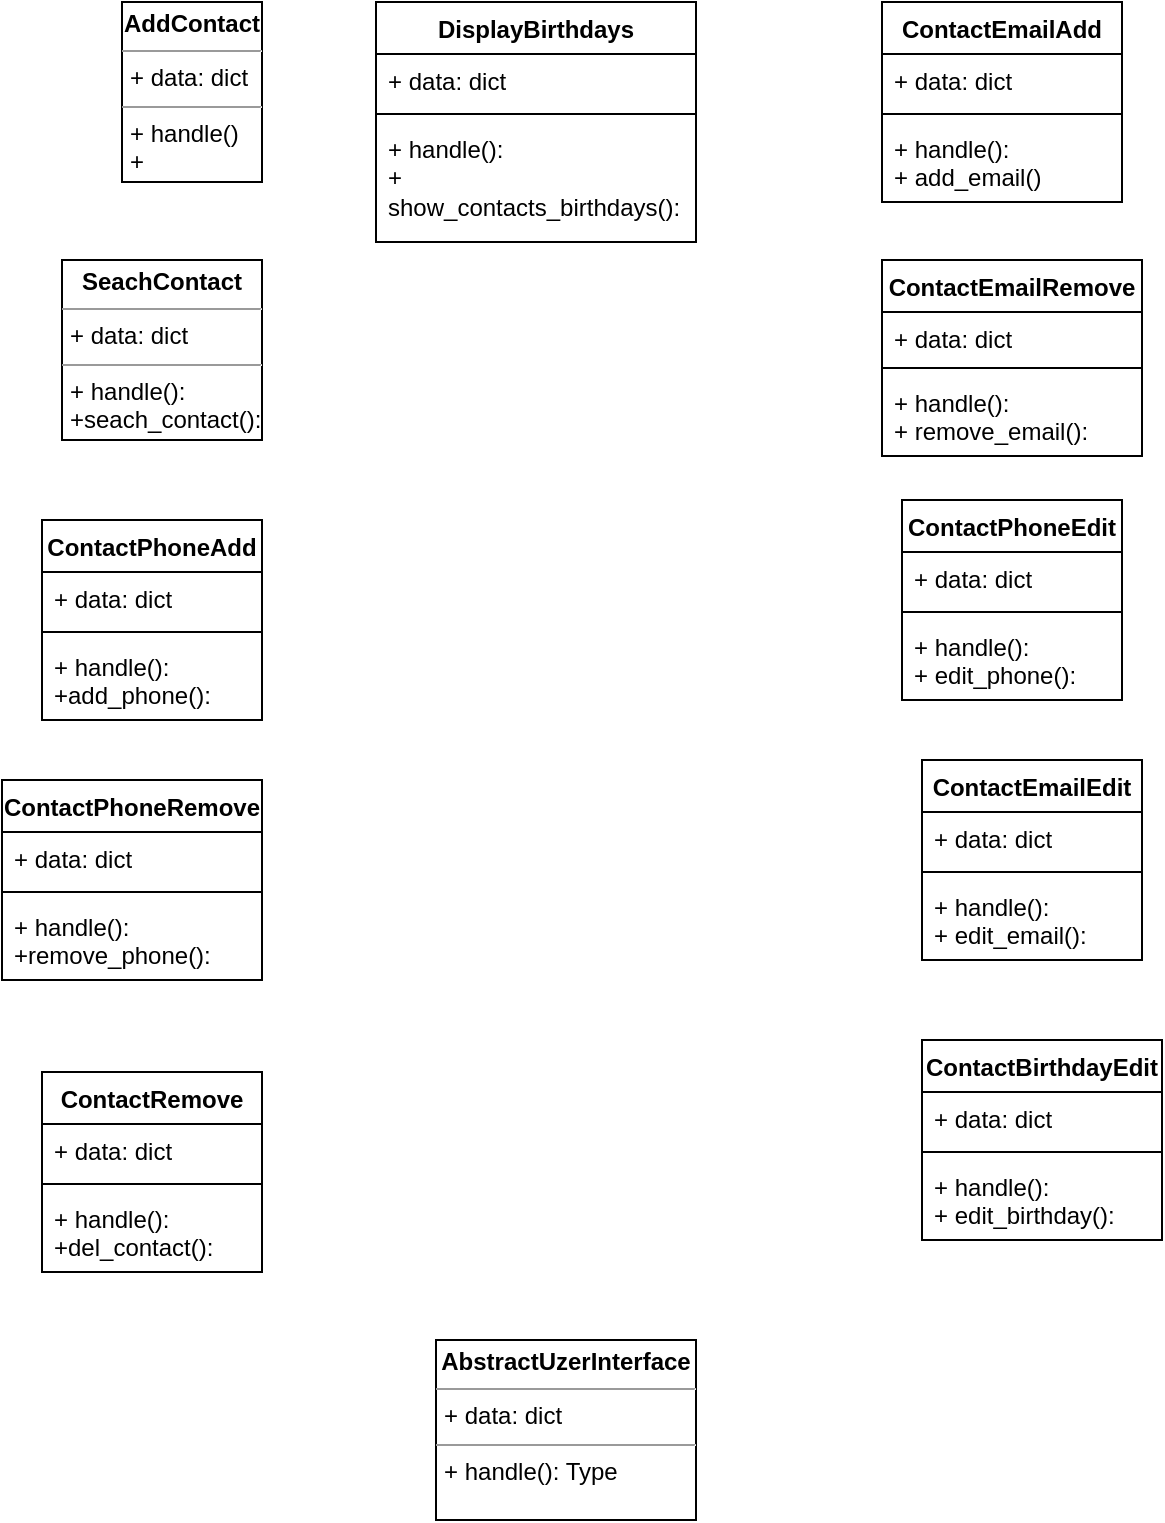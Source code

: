 <mxfile version="22.1.15" type="github">
  <diagram name="Страница — 1" id="X3VeIbHIuKRe2wRQN4YN">
    <mxGraphModel dx="2466" dy="2070" grid="1" gridSize="10" guides="1" tooltips="1" connect="1" arrows="1" fold="1" page="1" pageScale="1" pageWidth="827" pageHeight="1169" math="0" shadow="0">
      <root>
        <mxCell id="0" />
        <mxCell id="1" parent="0" />
        <mxCell id="vEcBCyA1Z6OK_AUJhYpu-7" value="&lt;p style=&quot;margin:0px;margin-top:4px;text-align:center;&quot;&gt;&lt;b&gt;AbstractUzerInterface&lt;/b&gt;&lt;/p&gt;&lt;hr size=&quot;1&quot;&gt;&lt;p style=&quot;margin:0px;margin-left:4px;&quot;&gt;+ data: dict&lt;/p&gt;&lt;hr size=&quot;1&quot;&gt;&lt;p style=&quot;margin:0px;margin-left:4px;&quot;&gt;+ handle(): Type&lt;/p&gt;" style="verticalAlign=top;align=left;overflow=fill;fontSize=12;fontFamily=Helvetica;html=1;whiteSpace=wrap;" vertex="1" parent="1">
          <mxGeometry x="-383" y="-500" width="130" height="90" as="geometry" />
        </mxCell>
        <mxCell id="vEcBCyA1Z6OK_AUJhYpu-8" value="&lt;p style=&quot;margin:0px;margin-top:4px;text-align:center;&quot;&gt;&lt;b&gt;AddContact&lt;/b&gt;&lt;/p&gt;&lt;hr size=&quot;1&quot;&gt;&lt;p style=&quot;margin:0px;margin-left:4px;&quot;&gt;+ data: dict&lt;/p&gt;&lt;hr size=&quot;1&quot;&gt;&lt;p style=&quot;margin:0px;margin-left:4px;&quot;&gt;+ handle()&lt;/p&gt;&lt;p style=&quot;margin:0px;margin-left:4px;&quot;&gt;+ add_contact()&lt;/p&gt;" style="verticalAlign=top;align=left;overflow=fill;fontSize=12;fontFamily=Helvetica;html=1;whiteSpace=wrap;" vertex="1" parent="1">
          <mxGeometry x="-540" y="-1169" width="70" height="90" as="geometry" />
        </mxCell>
        <mxCell id="vEcBCyA1Z6OK_AUJhYpu-9" value="&lt;p style=&quot;margin:0px;margin-top:4px;text-align:center;&quot;&gt;&lt;b&gt;SeachContact&lt;/b&gt;&lt;/p&gt;&lt;hr size=&quot;1&quot;&gt;&lt;p style=&quot;margin:0px;margin-left:4px;&quot;&gt;+ data: dict&lt;/p&gt;&lt;hr size=&quot;1&quot;&gt;&lt;p style=&quot;margin:0px;margin-left:4px;&quot;&gt;+ handle():&lt;/p&gt;&lt;p style=&quot;margin:0px;margin-left:4px;&quot;&gt;+seach_contact():&lt;/p&gt;" style="verticalAlign=top;align=left;overflow=fill;fontSize=12;fontFamily=Helvetica;html=1;whiteSpace=wrap;" vertex="1" parent="1">
          <mxGeometry x="-570" y="-1040" width="100" height="90" as="geometry" />
        </mxCell>
        <mxCell id="vEcBCyA1Z6OK_AUJhYpu-10" value="ContactPhoneAdd" style="swimlane;fontStyle=1;align=center;verticalAlign=top;childLayout=stackLayout;horizontal=1;startSize=26;horizontalStack=0;resizeParent=1;resizeParentMax=0;resizeLast=0;collapsible=1;marginBottom=0;whiteSpace=wrap;html=1;" vertex="1" parent="1">
          <mxGeometry x="-580" y="-910" width="110" height="100" as="geometry">
            <mxRectangle y="-790" width="150" height="30" as="alternateBounds" />
          </mxGeometry>
        </mxCell>
        <mxCell id="vEcBCyA1Z6OK_AUJhYpu-11" value="+ data: dict" style="text;strokeColor=none;fillColor=none;align=left;verticalAlign=top;spacingLeft=4;spacingRight=4;overflow=hidden;rotatable=0;points=[[0,0.5],[1,0.5]];portConstraint=eastwest;whiteSpace=wrap;html=1;" vertex="1" parent="vEcBCyA1Z6OK_AUJhYpu-10">
          <mxGeometry y="26" width="110" height="26" as="geometry" />
        </mxCell>
        <mxCell id="vEcBCyA1Z6OK_AUJhYpu-12" value="" style="line;strokeWidth=1;fillColor=none;align=left;verticalAlign=middle;spacingTop=-1;spacingLeft=3;spacingRight=3;rotatable=0;labelPosition=right;points=[];portConstraint=eastwest;strokeColor=inherit;" vertex="1" parent="vEcBCyA1Z6OK_AUJhYpu-10">
          <mxGeometry y="52" width="110" height="8" as="geometry" />
        </mxCell>
        <mxCell id="vEcBCyA1Z6OK_AUJhYpu-13" value="+ handle():&amp;nbsp;&lt;br&gt;+add_phone():" style="text;strokeColor=none;fillColor=none;align=left;verticalAlign=top;spacingLeft=4;spacingRight=4;overflow=hidden;rotatable=0;points=[[0,0.5],[1,0.5]];portConstraint=eastwest;whiteSpace=wrap;html=1;" vertex="1" parent="vEcBCyA1Z6OK_AUJhYpu-10">
          <mxGeometry y="60" width="110" height="40" as="geometry" />
        </mxCell>
        <mxCell id="vEcBCyA1Z6OK_AUJhYpu-14" value="ContactPhoneRemove" style="swimlane;fontStyle=1;align=center;verticalAlign=top;childLayout=stackLayout;horizontal=1;startSize=26;horizontalStack=0;resizeParent=1;resizeParentMax=0;resizeLast=0;collapsible=1;marginBottom=0;whiteSpace=wrap;html=1;" vertex="1" parent="1">
          <mxGeometry x="-600" y="-780" width="130" height="100" as="geometry" />
        </mxCell>
        <mxCell id="vEcBCyA1Z6OK_AUJhYpu-15" value="+ data: dict" style="text;strokeColor=none;fillColor=none;align=left;verticalAlign=top;spacingLeft=4;spacingRight=4;overflow=hidden;rotatable=0;points=[[0,0.5],[1,0.5]];portConstraint=eastwest;whiteSpace=wrap;html=1;" vertex="1" parent="vEcBCyA1Z6OK_AUJhYpu-14">
          <mxGeometry y="26" width="130" height="26" as="geometry" />
        </mxCell>
        <mxCell id="vEcBCyA1Z6OK_AUJhYpu-16" value="" style="line;strokeWidth=1;fillColor=none;align=left;verticalAlign=middle;spacingTop=-1;spacingLeft=3;spacingRight=3;rotatable=0;labelPosition=right;points=[];portConstraint=eastwest;strokeColor=inherit;" vertex="1" parent="vEcBCyA1Z6OK_AUJhYpu-14">
          <mxGeometry y="52" width="130" height="8" as="geometry" />
        </mxCell>
        <mxCell id="vEcBCyA1Z6OK_AUJhYpu-17" value="+ handle():&lt;br&gt;+remove_phone():" style="text;strokeColor=none;fillColor=none;align=left;verticalAlign=top;spacingLeft=4;spacingRight=4;overflow=hidden;rotatable=0;points=[[0,0.5],[1,0.5]];portConstraint=eastwest;whiteSpace=wrap;html=1;" vertex="1" parent="vEcBCyA1Z6OK_AUJhYpu-14">
          <mxGeometry y="60" width="130" height="40" as="geometry" />
        </mxCell>
        <mxCell id="vEcBCyA1Z6OK_AUJhYpu-18" value="ContactEmailAdd" style="swimlane;fontStyle=1;align=center;verticalAlign=top;childLayout=stackLayout;horizontal=1;startSize=26;horizontalStack=0;resizeParent=1;resizeParentMax=0;resizeLast=0;collapsible=1;marginBottom=0;whiteSpace=wrap;html=1;" vertex="1" parent="1">
          <mxGeometry x="-160" y="-1169" width="120" height="100" as="geometry" />
        </mxCell>
        <mxCell id="vEcBCyA1Z6OK_AUJhYpu-19" value="+ data: dict" style="text;strokeColor=none;fillColor=none;align=left;verticalAlign=top;spacingLeft=4;spacingRight=4;overflow=hidden;rotatable=0;points=[[0,0.5],[1,0.5]];portConstraint=eastwest;whiteSpace=wrap;html=1;" vertex="1" parent="vEcBCyA1Z6OK_AUJhYpu-18">
          <mxGeometry y="26" width="120" height="26" as="geometry" />
        </mxCell>
        <mxCell id="vEcBCyA1Z6OK_AUJhYpu-20" value="" style="line;strokeWidth=1;fillColor=none;align=left;verticalAlign=middle;spacingTop=-1;spacingLeft=3;spacingRight=3;rotatable=0;labelPosition=right;points=[];portConstraint=eastwest;strokeColor=inherit;" vertex="1" parent="vEcBCyA1Z6OK_AUJhYpu-18">
          <mxGeometry y="52" width="120" height="8" as="geometry" />
        </mxCell>
        <mxCell id="vEcBCyA1Z6OK_AUJhYpu-21" value="+ handle():&lt;br&gt;+ add_email()" style="text;strokeColor=none;fillColor=none;align=left;verticalAlign=top;spacingLeft=4;spacingRight=4;overflow=hidden;rotatable=0;points=[[0,0.5],[1,0.5]];portConstraint=eastwest;whiteSpace=wrap;html=1;" vertex="1" parent="vEcBCyA1Z6OK_AUJhYpu-18">
          <mxGeometry y="60" width="120" height="40" as="geometry" />
        </mxCell>
        <mxCell id="vEcBCyA1Z6OK_AUJhYpu-22" value="ContactEmailRemove" style="swimlane;fontStyle=1;align=center;verticalAlign=top;childLayout=stackLayout;horizontal=1;startSize=26;horizontalStack=0;resizeParent=1;resizeParentMax=0;resizeLast=0;collapsible=1;marginBottom=0;whiteSpace=wrap;html=1;" vertex="1" parent="1">
          <mxGeometry x="-160" y="-1040" width="130" height="98" as="geometry">
            <mxRectangle y="-330" width="160" height="30" as="alternateBounds" />
          </mxGeometry>
        </mxCell>
        <mxCell id="vEcBCyA1Z6OK_AUJhYpu-23" value="+ data: dict" style="text;strokeColor=none;fillColor=none;align=left;verticalAlign=top;spacingLeft=4;spacingRight=4;overflow=hidden;rotatable=0;points=[[0,0.5],[1,0.5]];portConstraint=eastwest;whiteSpace=wrap;html=1;" vertex="1" parent="vEcBCyA1Z6OK_AUJhYpu-22">
          <mxGeometry y="26" width="130" height="24" as="geometry" />
        </mxCell>
        <mxCell id="vEcBCyA1Z6OK_AUJhYpu-24" value="" style="line;strokeWidth=1;fillColor=none;align=left;verticalAlign=middle;spacingTop=-1;spacingLeft=3;spacingRight=3;rotatable=0;labelPosition=right;points=[];portConstraint=eastwest;strokeColor=inherit;" vertex="1" parent="vEcBCyA1Z6OK_AUJhYpu-22">
          <mxGeometry y="50" width="130" height="8" as="geometry" />
        </mxCell>
        <mxCell id="vEcBCyA1Z6OK_AUJhYpu-25" value="+ handle():&lt;br&gt;+ remove_email():" style="text;strokeColor=none;fillColor=none;align=left;verticalAlign=top;spacingLeft=4;spacingRight=4;overflow=hidden;rotatable=0;points=[[0,0.5],[1,0.5]];portConstraint=eastwest;whiteSpace=wrap;html=1;" vertex="1" parent="vEcBCyA1Z6OK_AUJhYpu-22">
          <mxGeometry y="58" width="130" height="40" as="geometry" />
        </mxCell>
        <mxCell id="vEcBCyA1Z6OK_AUJhYpu-26" value="ContactPhoneEdit" style="swimlane;fontStyle=1;align=center;verticalAlign=top;childLayout=stackLayout;horizontal=1;startSize=26;horizontalStack=0;resizeParent=1;resizeParentMax=0;resizeLast=0;collapsible=1;marginBottom=0;whiteSpace=wrap;html=1;" vertex="1" parent="1">
          <mxGeometry x="-150" y="-920" width="110" height="100" as="geometry" />
        </mxCell>
        <mxCell id="vEcBCyA1Z6OK_AUJhYpu-27" value="+ data: dict" style="text;strokeColor=none;fillColor=none;align=left;verticalAlign=top;spacingLeft=4;spacingRight=4;overflow=hidden;rotatable=0;points=[[0,0.5],[1,0.5]];portConstraint=eastwest;whiteSpace=wrap;html=1;" vertex="1" parent="vEcBCyA1Z6OK_AUJhYpu-26">
          <mxGeometry y="26" width="110" height="26" as="geometry" />
        </mxCell>
        <mxCell id="vEcBCyA1Z6OK_AUJhYpu-28" value="" style="line;strokeWidth=1;fillColor=none;align=left;verticalAlign=middle;spacingTop=-1;spacingLeft=3;spacingRight=3;rotatable=0;labelPosition=right;points=[];portConstraint=eastwest;strokeColor=inherit;" vertex="1" parent="vEcBCyA1Z6OK_AUJhYpu-26">
          <mxGeometry y="52" width="110" height="8" as="geometry" />
        </mxCell>
        <mxCell id="vEcBCyA1Z6OK_AUJhYpu-29" value="+ handle():&lt;br&gt;+ edit_phone():" style="text;strokeColor=none;fillColor=none;align=left;verticalAlign=top;spacingLeft=4;spacingRight=4;overflow=hidden;rotatable=0;points=[[0,0.5],[1,0.5]];portConstraint=eastwest;whiteSpace=wrap;html=1;" vertex="1" parent="vEcBCyA1Z6OK_AUJhYpu-26">
          <mxGeometry y="60" width="110" height="40" as="geometry" />
        </mxCell>
        <mxCell id="vEcBCyA1Z6OK_AUJhYpu-30" value="ContactEmailEdit" style="swimlane;fontStyle=1;align=center;verticalAlign=top;childLayout=stackLayout;horizontal=1;startSize=26;horizontalStack=0;resizeParent=1;resizeParentMax=0;resizeLast=0;collapsible=1;marginBottom=0;whiteSpace=wrap;html=1;" vertex="1" parent="1">
          <mxGeometry x="-140" y="-790" width="110" height="100" as="geometry" />
        </mxCell>
        <mxCell id="vEcBCyA1Z6OK_AUJhYpu-31" value="+ data: dict" style="text;strokeColor=none;fillColor=none;align=left;verticalAlign=top;spacingLeft=4;spacingRight=4;overflow=hidden;rotatable=0;points=[[0,0.5],[1,0.5]];portConstraint=eastwest;whiteSpace=wrap;html=1;" vertex="1" parent="vEcBCyA1Z6OK_AUJhYpu-30">
          <mxGeometry y="26" width="110" height="26" as="geometry" />
        </mxCell>
        <mxCell id="vEcBCyA1Z6OK_AUJhYpu-32" value="" style="line;strokeWidth=1;fillColor=none;align=left;verticalAlign=middle;spacingTop=-1;spacingLeft=3;spacingRight=3;rotatable=0;labelPosition=right;points=[];portConstraint=eastwest;strokeColor=inherit;" vertex="1" parent="vEcBCyA1Z6OK_AUJhYpu-30">
          <mxGeometry y="52" width="110" height="8" as="geometry" />
        </mxCell>
        <mxCell id="vEcBCyA1Z6OK_AUJhYpu-33" value="+ handle():&lt;br&gt;+ edit_email():" style="text;strokeColor=none;fillColor=none;align=left;verticalAlign=top;spacingLeft=4;spacingRight=4;overflow=hidden;rotatable=0;points=[[0,0.5],[1,0.5]];portConstraint=eastwest;whiteSpace=wrap;html=1;" vertex="1" parent="vEcBCyA1Z6OK_AUJhYpu-30">
          <mxGeometry y="60" width="110" height="40" as="geometry" />
        </mxCell>
        <mxCell id="vEcBCyA1Z6OK_AUJhYpu-34" value="ContactBirthdayEdit" style="swimlane;fontStyle=1;align=center;verticalAlign=top;childLayout=stackLayout;horizontal=1;startSize=26;horizontalStack=0;resizeParent=1;resizeParentMax=0;resizeLast=0;collapsible=1;marginBottom=0;whiteSpace=wrap;html=1;" vertex="1" parent="1">
          <mxGeometry x="-140" y="-650" width="120" height="100" as="geometry" />
        </mxCell>
        <mxCell id="vEcBCyA1Z6OK_AUJhYpu-35" value="+ data: dict" style="text;strokeColor=none;fillColor=none;align=left;verticalAlign=top;spacingLeft=4;spacingRight=4;overflow=hidden;rotatable=0;points=[[0,0.5],[1,0.5]];portConstraint=eastwest;whiteSpace=wrap;html=1;" vertex="1" parent="vEcBCyA1Z6OK_AUJhYpu-34">
          <mxGeometry y="26" width="120" height="26" as="geometry" />
        </mxCell>
        <mxCell id="vEcBCyA1Z6OK_AUJhYpu-36" value="" style="line;strokeWidth=1;fillColor=none;align=left;verticalAlign=middle;spacingTop=-1;spacingLeft=3;spacingRight=3;rotatable=0;labelPosition=right;points=[];portConstraint=eastwest;strokeColor=inherit;" vertex="1" parent="vEcBCyA1Z6OK_AUJhYpu-34">
          <mxGeometry y="52" width="120" height="8" as="geometry" />
        </mxCell>
        <mxCell id="vEcBCyA1Z6OK_AUJhYpu-37" value="+ handle():&lt;br&gt;+ edit_birthday():" style="text;strokeColor=none;fillColor=none;align=left;verticalAlign=top;spacingLeft=4;spacingRight=4;overflow=hidden;rotatable=0;points=[[0,0.5],[1,0.5]];portConstraint=eastwest;whiteSpace=wrap;html=1;" vertex="1" parent="vEcBCyA1Z6OK_AUJhYpu-34">
          <mxGeometry y="60" width="120" height="40" as="geometry" />
        </mxCell>
        <mxCell id="vEcBCyA1Z6OK_AUJhYpu-38" value="ContactRemove" style="swimlane;fontStyle=1;align=center;verticalAlign=top;childLayout=stackLayout;horizontal=1;startSize=26;horizontalStack=0;resizeParent=1;resizeParentMax=0;resizeLast=0;collapsible=1;marginBottom=0;whiteSpace=wrap;html=1;" vertex="1" parent="1">
          <mxGeometry x="-580" y="-634" width="110" height="100" as="geometry" />
        </mxCell>
        <mxCell id="vEcBCyA1Z6OK_AUJhYpu-39" value="+ data: dict" style="text;strokeColor=none;fillColor=none;align=left;verticalAlign=top;spacingLeft=4;spacingRight=4;overflow=hidden;rotatable=0;points=[[0,0.5],[1,0.5]];portConstraint=eastwest;whiteSpace=wrap;html=1;" vertex="1" parent="vEcBCyA1Z6OK_AUJhYpu-38">
          <mxGeometry y="26" width="110" height="26" as="geometry" />
        </mxCell>
        <mxCell id="vEcBCyA1Z6OK_AUJhYpu-40" value="" style="line;strokeWidth=1;fillColor=none;align=left;verticalAlign=middle;spacingTop=-1;spacingLeft=3;spacingRight=3;rotatable=0;labelPosition=right;points=[];portConstraint=eastwest;strokeColor=inherit;" vertex="1" parent="vEcBCyA1Z6OK_AUJhYpu-38">
          <mxGeometry y="52" width="110" height="8" as="geometry" />
        </mxCell>
        <mxCell id="vEcBCyA1Z6OK_AUJhYpu-41" value="+ handle():&lt;br&gt;+del_contact():" style="text;strokeColor=none;fillColor=none;align=left;verticalAlign=top;spacingLeft=4;spacingRight=4;overflow=hidden;rotatable=0;points=[[0,0.5],[1,0.5]];portConstraint=eastwest;whiteSpace=wrap;html=1;" vertex="1" parent="vEcBCyA1Z6OK_AUJhYpu-38">
          <mxGeometry y="60" width="110" height="40" as="geometry" />
        </mxCell>
        <mxCell id="vEcBCyA1Z6OK_AUJhYpu-42" value="DisplayBirthdays" style="swimlane;fontStyle=1;align=center;verticalAlign=top;childLayout=stackLayout;horizontal=1;startSize=26;horizontalStack=0;resizeParent=1;resizeParentMax=0;resizeLast=0;collapsible=1;marginBottom=0;whiteSpace=wrap;html=1;" vertex="1" parent="1">
          <mxGeometry x="-413" y="-1169" width="160" height="120" as="geometry" />
        </mxCell>
        <mxCell id="vEcBCyA1Z6OK_AUJhYpu-43" value="+ data: dict" style="text;strokeColor=none;fillColor=none;align=left;verticalAlign=top;spacingLeft=4;spacingRight=4;overflow=hidden;rotatable=0;points=[[0,0.5],[1,0.5]];portConstraint=eastwest;whiteSpace=wrap;html=1;" vertex="1" parent="vEcBCyA1Z6OK_AUJhYpu-42">
          <mxGeometry y="26" width="160" height="26" as="geometry" />
        </mxCell>
        <mxCell id="vEcBCyA1Z6OK_AUJhYpu-44" value="" style="line;strokeWidth=1;fillColor=none;align=left;verticalAlign=middle;spacingTop=-1;spacingLeft=3;spacingRight=3;rotatable=0;labelPosition=right;points=[];portConstraint=eastwest;strokeColor=inherit;" vertex="1" parent="vEcBCyA1Z6OK_AUJhYpu-42">
          <mxGeometry y="52" width="160" height="8" as="geometry" />
        </mxCell>
        <mxCell id="vEcBCyA1Z6OK_AUJhYpu-45" value="+ handle():&lt;br&gt;+ show_contacts_birthdays():" style="text;strokeColor=none;fillColor=none;align=left;verticalAlign=top;spacingLeft=4;spacingRight=4;overflow=hidden;rotatable=0;points=[[0,0.5],[1,0.5]];portConstraint=eastwest;whiteSpace=wrap;html=1;" vertex="1" parent="vEcBCyA1Z6OK_AUJhYpu-42">
          <mxGeometry y="60" width="160" height="60" as="geometry" />
        </mxCell>
      </root>
    </mxGraphModel>
  </diagram>
</mxfile>
